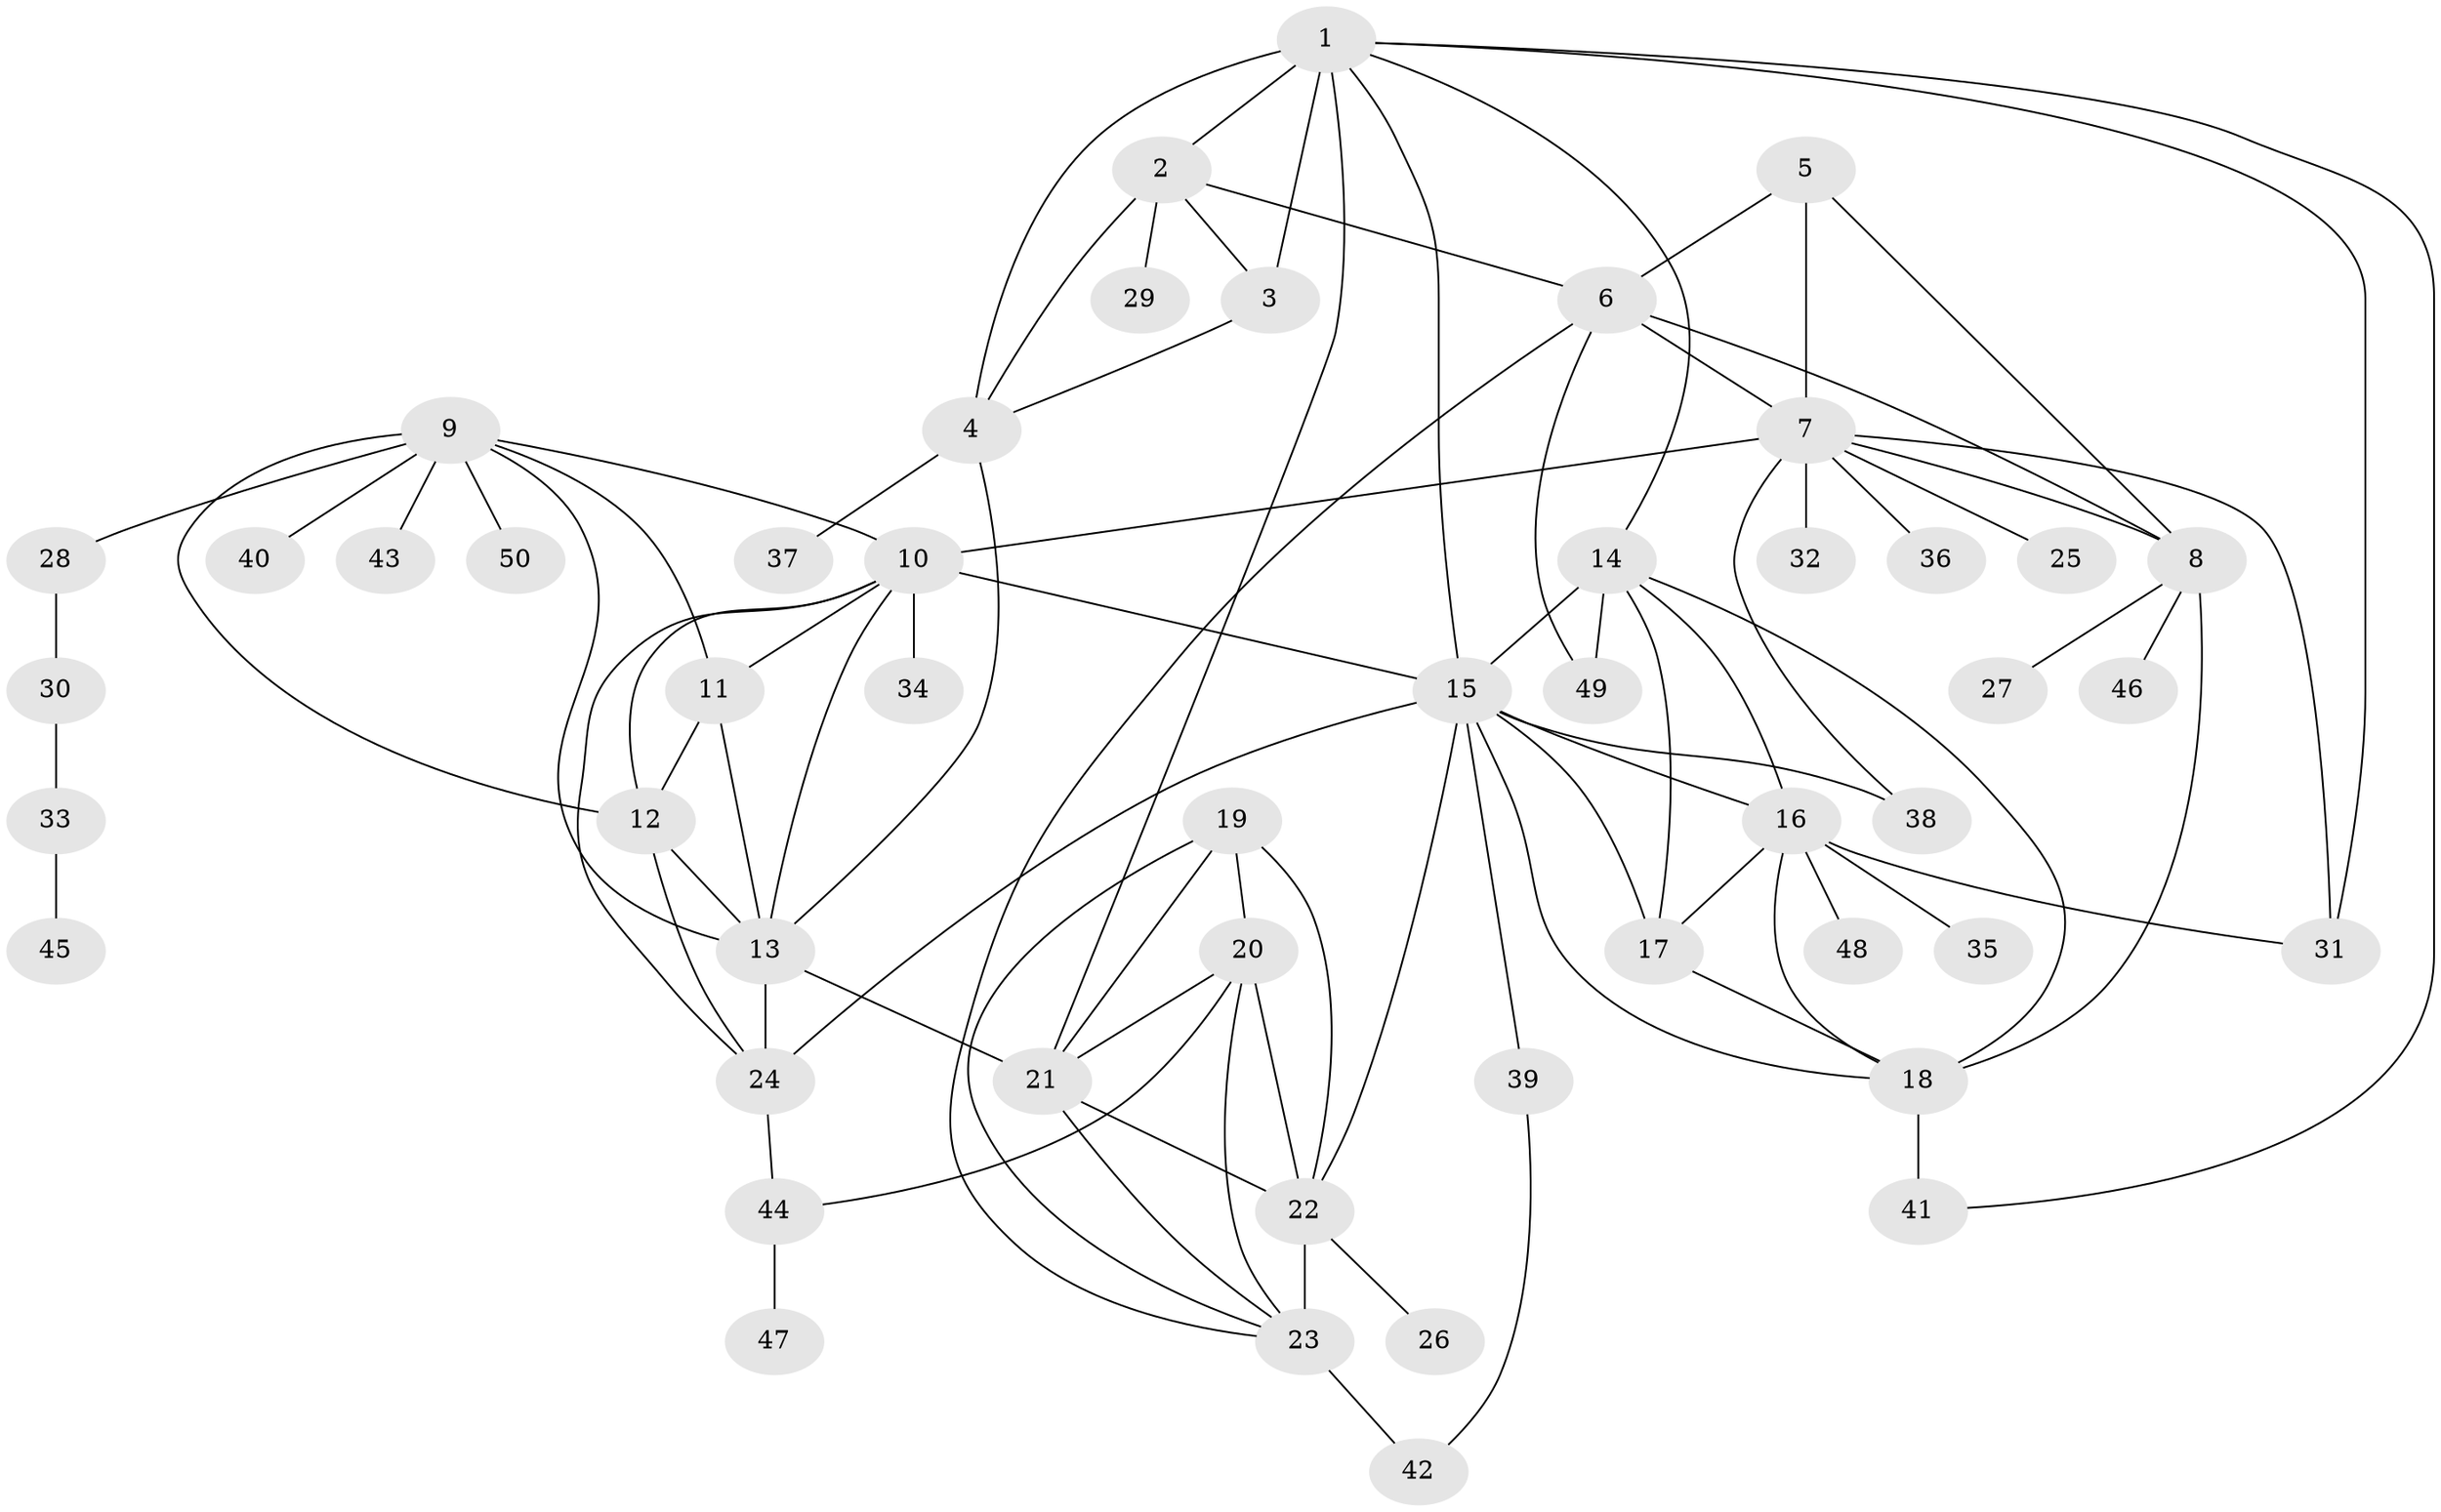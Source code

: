 // original degree distribution, {10: 0.01, 9: 0.05, 4: 0.04, 5: 0.04, 8: 0.06, 6: 0.04, 11: 0.01, 7: 0.01, 14: 0.01, 1: 0.54, 2: 0.14, 3: 0.05}
// Generated by graph-tools (version 1.1) at 2025/37/03/09/25 02:37:13]
// undirected, 50 vertices, 90 edges
graph export_dot {
graph [start="1"]
  node [color=gray90,style=filled];
  1;
  2;
  3;
  4;
  5;
  6;
  7;
  8;
  9;
  10;
  11;
  12;
  13;
  14;
  15;
  16;
  17;
  18;
  19;
  20;
  21;
  22;
  23;
  24;
  25;
  26;
  27;
  28;
  29;
  30;
  31;
  32;
  33;
  34;
  35;
  36;
  37;
  38;
  39;
  40;
  41;
  42;
  43;
  44;
  45;
  46;
  47;
  48;
  49;
  50;
  1 -- 2 [weight=2.0];
  1 -- 3 [weight=2.0];
  1 -- 4 [weight=2.0];
  1 -- 14 [weight=1.0];
  1 -- 15 [weight=1.0];
  1 -- 21 [weight=1.0];
  1 -- 31 [weight=2.0];
  1 -- 41 [weight=1.0];
  2 -- 3 [weight=1.0];
  2 -- 4 [weight=1.0];
  2 -- 6 [weight=1.0];
  2 -- 29 [weight=3.0];
  3 -- 4 [weight=1.0];
  4 -- 13 [weight=1.0];
  4 -- 37 [weight=2.0];
  5 -- 6 [weight=2.0];
  5 -- 7 [weight=1.0];
  5 -- 8 [weight=1.0];
  6 -- 7 [weight=2.0];
  6 -- 8 [weight=2.0];
  6 -- 23 [weight=1.0];
  6 -- 49 [weight=1.0];
  7 -- 8 [weight=1.0];
  7 -- 10 [weight=1.0];
  7 -- 25 [weight=1.0];
  7 -- 31 [weight=1.0];
  7 -- 32 [weight=1.0];
  7 -- 36 [weight=1.0];
  7 -- 38 [weight=1.0];
  8 -- 18 [weight=1.0];
  8 -- 27 [weight=1.0];
  8 -- 46 [weight=1.0];
  9 -- 10 [weight=1.0];
  9 -- 11 [weight=1.0];
  9 -- 12 [weight=1.0];
  9 -- 13 [weight=1.0];
  9 -- 28 [weight=1.0];
  9 -- 40 [weight=1.0];
  9 -- 43 [weight=1.0];
  9 -- 50 [weight=1.0];
  10 -- 11 [weight=1.0];
  10 -- 12 [weight=1.0];
  10 -- 13 [weight=1.0];
  10 -- 15 [weight=1.0];
  10 -- 24 [weight=1.0];
  10 -- 34 [weight=1.0];
  11 -- 12 [weight=4.0];
  11 -- 13 [weight=1.0];
  12 -- 13 [weight=1.0];
  12 -- 24 [weight=1.0];
  13 -- 21 [weight=1.0];
  13 -- 24 [weight=1.0];
  14 -- 15 [weight=1.0];
  14 -- 16 [weight=1.0];
  14 -- 17 [weight=1.0];
  14 -- 18 [weight=1.0];
  14 -- 49 [weight=2.0];
  15 -- 16 [weight=1.0];
  15 -- 17 [weight=2.0];
  15 -- 18 [weight=1.0];
  15 -- 22 [weight=1.0];
  15 -- 24 [weight=1.0];
  15 -- 38 [weight=1.0];
  15 -- 39 [weight=1.0];
  16 -- 17 [weight=1.0];
  16 -- 18 [weight=1.0];
  16 -- 31 [weight=1.0];
  16 -- 35 [weight=2.0];
  16 -- 48 [weight=1.0];
  17 -- 18 [weight=1.0];
  18 -- 41 [weight=2.0];
  19 -- 20 [weight=1.0];
  19 -- 21 [weight=1.0];
  19 -- 22 [weight=1.0];
  19 -- 23 [weight=1.0];
  20 -- 21 [weight=1.0];
  20 -- 22 [weight=1.0];
  20 -- 23 [weight=1.0];
  20 -- 44 [weight=1.0];
  21 -- 22 [weight=1.0];
  21 -- 23 [weight=1.0];
  22 -- 23 [weight=8.0];
  22 -- 26 [weight=1.0];
  23 -- 42 [weight=1.0];
  24 -- 44 [weight=1.0];
  28 -- 30 [weight=1.0];
  30 -- 33 [weight=1.0];
  33 -- 45 [weight=1.0];
  39 -- 42 [weight=1.0];
  44 -- 47 [weight=1.0];
}
